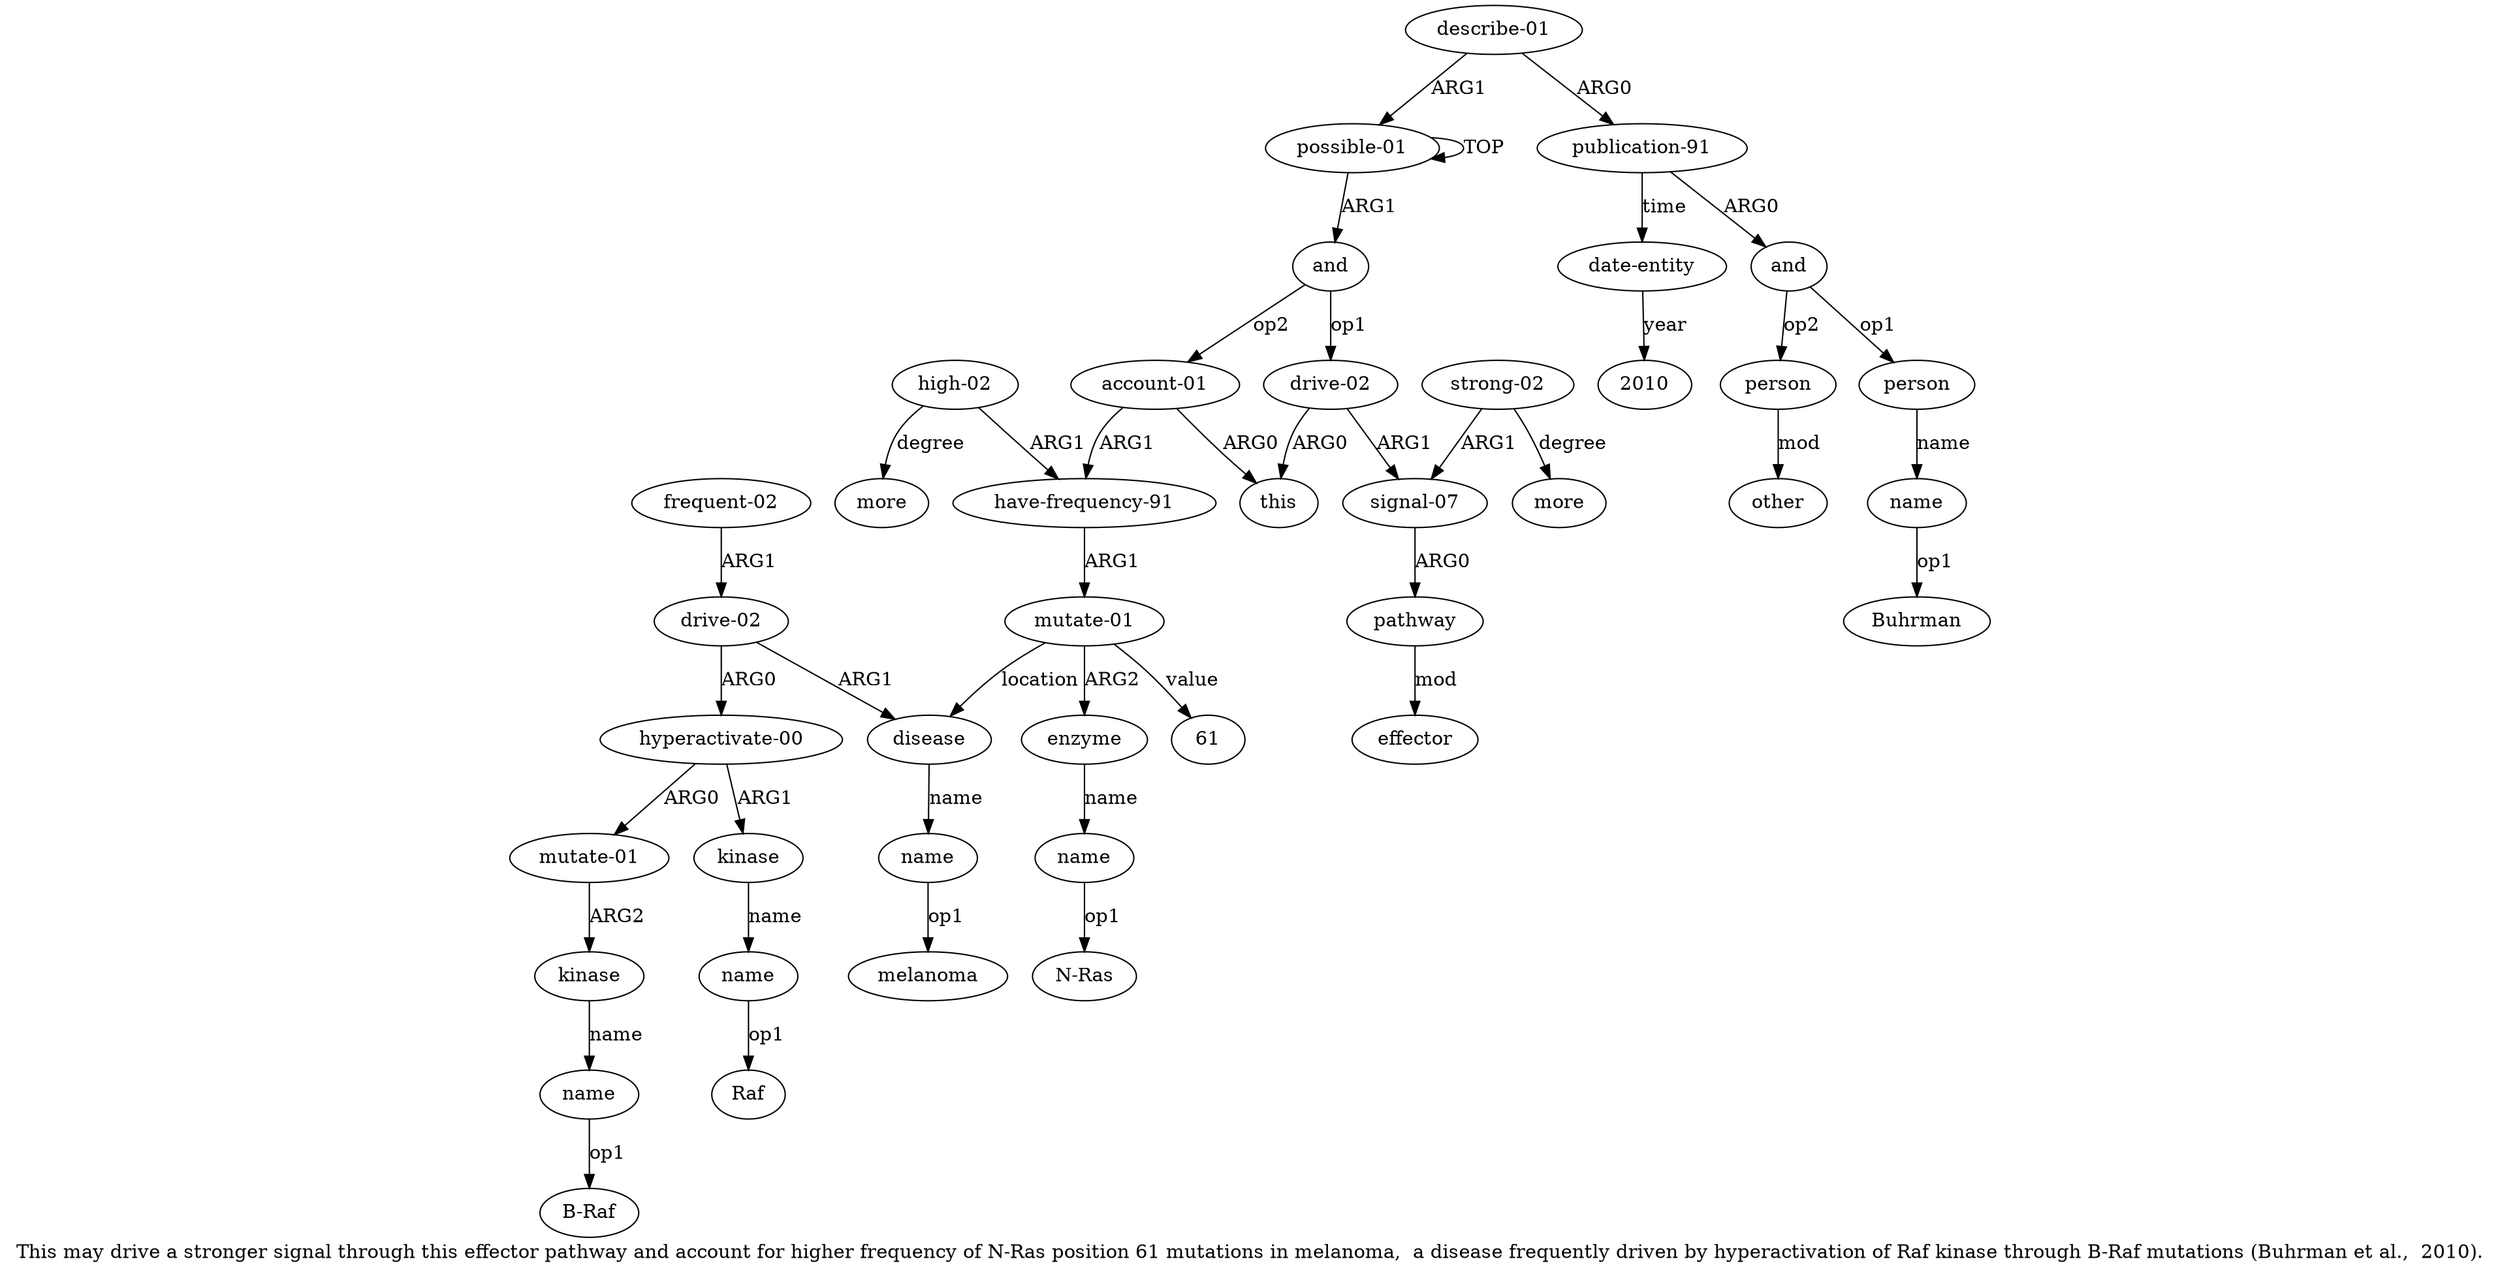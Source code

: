 digraph  {
	graph [label="This may drive a stronger signal through this effector pathway and account for higher frequency of N-Ras position 61 mutations in \
melanoma,  a disease frequently driven by hyperactivation of Raf kinase through B-Raf mutations (Buhrman et al.,  2010)."];
	node [label="\N"];
	a20	 [color=black,
		gold_ind=20,
		gold_label=name,
		label=name,
		test_ind=20,
		test_label=name];
	"a20 B-Raf"	 [color=black,
		gold_ind=-1,
		gold_label="B-Raf",
		label="B-Raf",
		test_ind=-1,
		test_label="B-Raf"];
	a20 -> "a20 B-Raf" [key=0,
	color=black,
	gold_label=op1,
	label=op1,
	test_label=op1];
a21 [color=black,
	gold_ind=21,
	gold_label=kinase,
	label=kinase,
	test_ind=21,
	test_label=kinase];
a22 [color=black,
	gold_ind=22,
	gold_label=name,
	label=name,
	test_ind=22,
	test_label=name];
a21 -> a22 [key=0,
color=black,
gold_label=name,
label=name,
test_label=name];
"a22 Raf" [color=black,
gold_ind=-1,
gold_label=Raf,
label=Raf,
test_ind=-1,
test_label=Raf];
a22 -> "a22 Raf" [key=0,
color=black,
gold_label=op1,
label=op1,
test_label=op1];
a23 [color=black,
gold_ind=23,
gold_label="frequent-02",
label="frequent-02",
test_ind=23,
test_label="frequent-02"];
a16 [color=black,
gold_ind=16,
gold_label="drive-02",
label="drive-02",
test_ind=16,
test_label="drive-02"];
a23 -> a16 [key=0,
color=black,
gold_label=ARG1,
label=ARG1,
test_label=ARG1];
a24 [color=black,
gold_ind=24,
gold_label="high-02",
label="high-02",
test_ind=24,
test_label="high-02"];
a25 [color=black,
gold_ind=25,
gold_label=more,
label=more,
test_ind=25,
test_label=more];
a24 -> a25 [key=0,
color=black,
gold_label=degree,
label=degree,
test_label=degree];
a10 [color=black,
gold_ind=10,
gold_label="have-frequency-91",
label="have-frequency-91",
test_ind=10,
test_label="have-frequency-91"];
a24 -> a10 [key=0,
color=black,
gold_label=ARG1,
label=ARG1,
test_label=ARG1];
a26 [color=black,
gold_ind=26,
gold_label="describe-01",
label="describe-01",
test_ind=26,
test_label="describe-01"];
a27 [color=black,
gold_ind=27,
gold_label="publication-91",
label="publication-91",
test_ind=27,
test_label="publication-91"];
a26 -> a27 [key=0,
color=black,
gold_label=ARG0,
label=ARG0,
test_label=ARG0];
a0 [color=black,
gold_ind=0,
gold_label="possible-01",
label="possible-01",
test_ind=0,
test_label="possible-01"];
a26 -> a0 [key=0,
color=black,
gold_label=ARG1,
label=ARG1,
test_label=ARG1];
a28 [color=black,
gold_ind=28,
gold_label=and,
label=and,
test_ind=28,
test_label=and];
a27 -> a28 [key=0,
color=black,
gold_label=ARG0,
label=ARG0,
test_label=ARG0];
a33 [color=black,
gold_ind=33,
gold_label="date-entity",
label="date-entity",
test_ind=33,
test_label="date-entity"];
a27 -> a33 [key=0,
color=black,
gold_label=time,
label=time,
test_label=time];
a29 [color=black,
gold_ind=29,
gold_label=person,
label=person,
test_ind=29,
test_label=person];
a28 -> a29 [key=0,
color=black,
gold_label=op1,
label=op1,
test_label=op1];
a31 [color=black,
gold_ind=31,
gold_label=person,
label=person,
test_ind=31,
test_label=person];
a28 -> a31 [key=0,
color=black,
gold_label=op2,
label=op2,
test_label=op2];
a30 [color=black,
gold_ind=30,
gold_label=name,
label=name,
test_ind=30,
test_label=name];
a29 -> a30 [key=0,
color=black,
gold_label=name,
label=name,
test_label=name];
a32 [color=black,
gold_ind=32,
gold_label=other,
label=other,
test_ind=32,
test_label=other];
a31 -> a32 [key=0,
color=black,
gold_label=mod,
label=mod,
test_label=mod];
"a30 Buhrman" [color=black,
gold_ind=-1,
gold_label=Buhrman,
label=Buhrman,
test_ind=-1,
test_label=Buhrman];
a30 -> "a30 Buhrman" [key=0,
color=black,
gold_label=op1,
label=op1,
test_label=op1];
"a33 2010" [color=black,
gold_ind=-1,
gold_label=2010,
label=2010,
test_ind=-1,
test_label=2010];
a33 -> "a33 2010" [key=0,
color=black,
gold_label=year,
label=year,
test_label=year];
"a15 melanoma" [color=black,
gold_ind=-1,
gold_label=melanoma,
label=melanoma,
test_ind=-1,
test_label=melanoma];
a15 [color=black,
gold_ind=15,
gold_label=name,
label=name,
test_ind=15,
test_label=name];
a15 -> "a15 melanoma" [key=0,
color=black,
gold_label=op1,
label=op1,
test_label=op1];
a14 [color=black,
gold_ind=14,
gold_label=disease,
label=disease,
test_ind=14,
test_label=disease];
a14 -> a15 [key=0,
color=black,
gold_label=name,
label=name,
test_label=name];
a17 [color=black,
gold_ind=17,
gold_label="hyperactivate-00",
label="hyperactivate-00",
test_ind=17,
test_label="hyperactivate-00"];
a17 -> a21 [key=0,
color=black,
gold_label=ARG1,
label=ARG1,
test_label=ARG1];
a18 [color=black,
gold_ind=18,
gold_label="mutate-01",
label="mutate-01",
test_ind=18,
test_label="mutate-01"];
a17 -> a18 [key=0,
color=black,
gold_label=ARG0,
label=ARG0,
test_label=ARG0];
a16 -> a14 [key=0,
color=black,
gold_label=ARG1,
label=ARG1,
test_label=ARG1];
a16 -> a17 [key=0,
color=black,
gold_label=ARG0,
label=ARG0,
test_label=ARG0];
a11 [color=black,
gold_ind=11,
gold_label="mutate-01",
label="mutate-01",
test_ind=11,
test_label="mutate-01"];
a11 -> a14 [key=0,
color=black,
gold_label=location,
label=location,
test_label=location];
a12 [color=black,
gold_ind=12,
gold_label=enzyme,
label=enzyme,
test_ind=12,
test_label=enzyme];
a11 -> a12 [key=0,
color=black,
gold_label=ARG2,
label=ARG2,
test_label=ARG2];
"a11 61" [color=black,
gold_ind=-1,
gold_label=61,
label=61,
test_ind=-1,
test_label=61];
a11 -> "a11 61" [key=0,
color=black,
gold_label=value,
label=value,
test_label=value];
a10 -> a11 [key=0,
color=black,
gold_label=ARG1,
label=ARG1,
test_label=ARG1];
a13 [color=black,
gold_ind=13,
gold_label=name,
label=name,
test_ind=13,
test_label=name];
"a13 N-Ras" [color=black,
gold_ind=-1,
gold_label="N-Ras",
label="N-Ras",
test_ind=-1,
test_label="N-Ras"];
a13 -> "a13 N-Ras" [key=0,
color=black,
gold_label=op1,
label=op1,
test_label=op1];
a12 -> a13 [key=0,
color=black,
gold_label=name,
label=name,
test_label=name];
a19 [color=black,
gold_ind=19,
gold_label=kinase,
label=kinase,
test_ind=19,
test_label=kinase];
a19 -> a20 [key=0,
color=black,
gold_label=name,
label=name,
test_label=name];
a18 -> a19 [key=0,
color=black,
gold_label=ARG2,
label=ARG2,
test_label=ARG2];
a1 [color=black,
gold_ind=1,
gold_label=and,
label=and,
test_ind=1,
test_label=and];
a2 [color=black,
gold_ind=2,
gold_label="drive-02",
label="drive-02",
test_ind=2,
test_label="drive-02"];
a1 -> a2 [key=0,
color=black,
gold_label=op1,
label=op1,
test_label=op1];
a9 [color=black,
gold_ind=9,
gold_label="account-01",
label="account-01",
test_ind=9,
test_label="account-01"];
a1 -> a9 [key=0,
color=black,
gold_label=op2,
label=op2,
test_label=op2];
a0 -> a1 [key=0,
color=black,
gold_label=ARG1,
label=ARG1,
test_label=ARG1];
a0 -> a0 [key=0,
color=black,
gold_label=TOP,
label=TOP,
test_label=TOP];
a3 [color=black,
gold_ind=3,
gold_label=this,
label=this,
test_ind=3,
test_label=this];
a2 -> a3 [key=0,
color=black,
gold_label=ARG0,
label=ARG0,
test_label=ARG0];
a4 [color=black,
gold_ind=4,
gold_label="signal-07",
label="signal-07",
test_ind=4,
test_label="signal-07"];
a2 -> a4 [key=0,
color=black,
gold_label=ARG1,
label=ARG1,
test_label=ARG1];
a5 [color=black,
gold_ind=5,
gold_label=pathway,
label=pathway,
test_ind=5,
test_label=pathway];
a6 [color=black,
gold_ind=6,
gold_label=effector,
label=effector,
test_ind=6,
test_label=effector];
a5 -> a6 [key=0,
color=black,
gold_label=mod,
label=mod,
test_label=mod];
a4 -> a5 [key=0,
color=black,
gold_label=ARG0,
label=ARG0,
test_label=ARG0];
a7 [color=black,
gold_ind=7,
gold_label="strong-02",
label="strong-02",
test_ind=7,
test_label="strong-02"];
a7 -> a4 [key=0,
color=black,
gold_label=ARG1,
label=ARG1,
test_label=ARG1];
a8 [color=black,
gold_ind=8,
gold_label=more,
label=more,
test_ind=8,
test_label=more];
a7 -> a8 [key=0,
color=black,
gold_label=degree,
label=degree,
test_label=degree];
a9 -> a10 [key=0,
color=black,
gold_label=ARG1,
label=ARG1,
test_label=ARG1];
a9 -> a3 [key=0,
color=black,
gold_label=ARG0,
label=ARG0,
test_label=ARG0];
}
